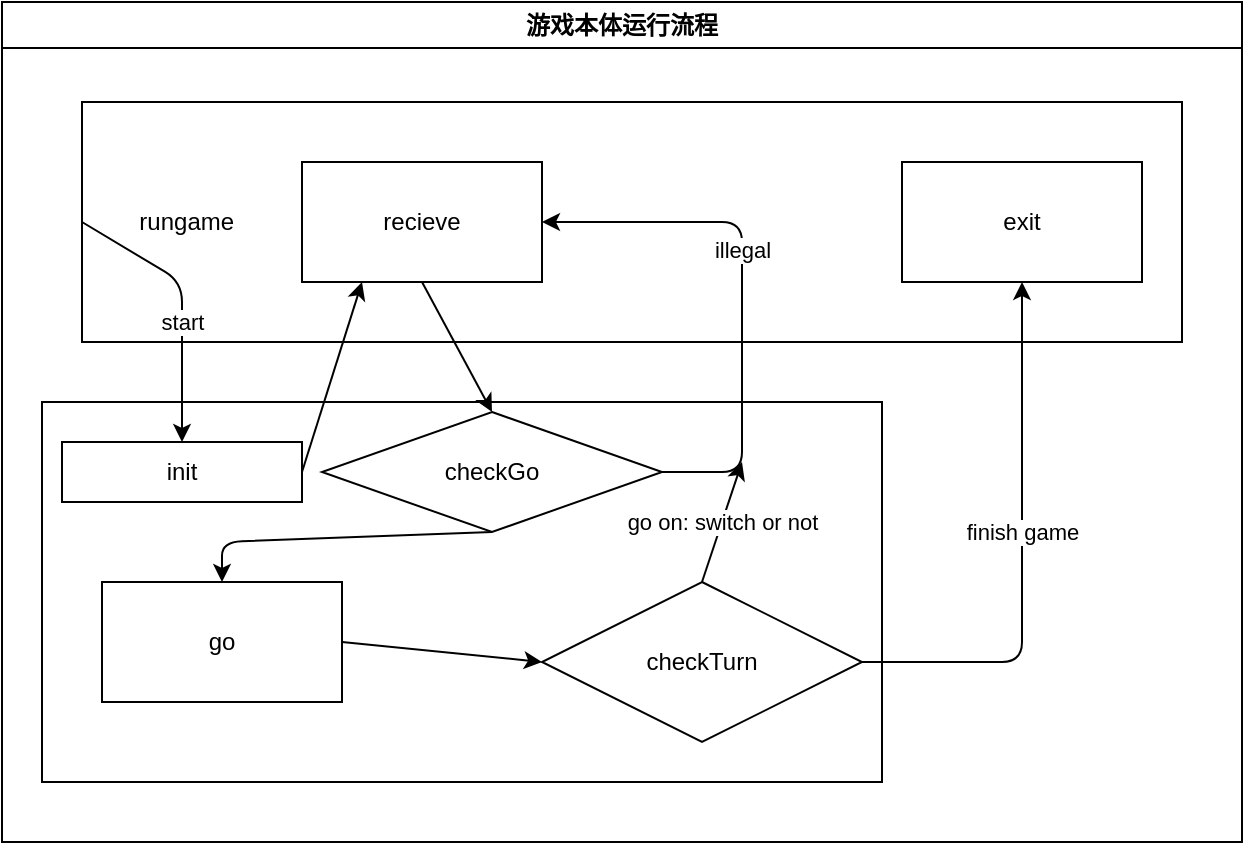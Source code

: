 <mxfile>
    <diagram id="-nMeWuRyASVcOeDjaPiD" name="第 1 页">
        <mxGraphModel dx="187" dy="518" grid="1" gridSize="10" guides="1" tooltips="1" connect="1" arrows="1" fold="1" page="1" pageScale="1" pageWidth="827" pageHeight="1169" background="#ffffff" math="0" shadow="0">
            <root>
                <mxCell id="0"/>
                <mxCell id="1" parent="0"/>
                <mxCell id="5" value="游戏本体运行流程" style="swimlane;whiteSpace=wrap;html=1;" vertex="1" parent="1">
                    <mxGeometry x="120" y="110" width="620" height="420" as="geometry"/>
                </mxCell>
                <mxCell id="7" value="&lt;div style=&quot;&quot;&gt;&lt;span style=&quot;background-color: transparent;&quot;&gt;&amp;nbsp; &amp;nbsp; &amp;nbsp; &amp;nbsp; rungame&lt;/span&gt;&lt;/div&gt;" style="rounded=0;whiteSpace=wrap;html=1;align=left;" vertex="1" parent="5">
                    <mxGeometry x="40" y="50" width="550" height="120" as="geometry"/>
                </mxCell>
                <mxCell id="11" value="" style="rounded=0;whiteSpace=wrap;html=1;" vertex="1" parent="5">
                    <mxGeometry x="20" y="200" width="420" height="190" as="geometry"/>
                </mxCell>
                <mxCell id="15" style="edgeStyle=none;html=1;exitX=1;exitY=0.5;exitDx=0;exitDy=0;entryX=0.25;entryY=1;entryDx=0;entryDy=0;" edge="1" parent="5" source="9" target="13">
                    <mxGeometry relative="1" as="geometry"/>
                </mxCell>
                <mxCell id="9" value="init" style="rounded=0;whiteSpace=wrap;html=1;" vertex="1" parent="5">
                    <mxGeometry x="30" y="220" width="120" height="30" as="geometry"/>
                </mxCell>
                <mxCell id="19" style="edgeStyle=none;html=1;exitX=0.5;exitY=1;exitDx=0;exitDy=0;entryX=0.5;entryY=0;entryDx=0;entryDy=0;" edge="1" parent="5" source="13" target="18">
                    <mxGeometry relative="1" as="geometry"/>
                </mxCell>
                <mxCell id="13" value="recieve" style="rounded=0;whiteSpace=wrap;html=1;" vertex="1" parent="5">
                    <mxGeometry x="150" y="80" width="120" height="60" as="geometry"/>
                </mxCell>
                <mxCell id="20" style="edgeStyle=none;html=1;exitX=1;exitY=0.5;exitDx=0;exitDy=0;entryX=1;entryY=0.5;entryDx=0;entryDy=0;" edge="1" parent="5" source="18" target="13">
                    <mxGeometry relative="1" as="geometry">
                        <Array as="points">
                            <mxPoint x="370" y="235"/>
                            <mxPoint x="370" y="110"/>
                        </Array>
                    </mxGeometry>
                </mxCell>
                <mxCell id="22" value="illegal" style="edgeLabel;html=1;align=center;verticalAlign=middle;resizable=0;points=[];" vertex="1" connectable="0" parent="20">
                    <mxGeometry x="0.14" relative="1" as="geometry">
                        <mxPoint as="offset"/>
                    </mxGeometry>
                </mxCell>
                <mxCell id="24" style="edgeStyle=none;html=1;exitX=0.5;exitY=1;exitDx=0;exitDy=0;entryX=0.5;entryY=0;entryDx=0;entryDy=0;" edge="1" parent="5" source="18" target="23">
                    <mxGeometry relative="1" as="geometry">
                        <Array as="points">
                            <mxPoint x="110" y="270"/>
                        </Array>
                    </mxGeometry>
                </mxCell>
                <mxCell id="18" value="checkGo" style="rhombus;whiteSpace=wrap;html=1;" vertex="1" parent="5">
                    <mxGeometry x="160" y="205" width="170" height="60" as="geometry"/>
                </mxCell>
                <mxCell id="26" style="edgeStyle=none;html=1;exitX=1;exitY=0.5;exitDx=0;exitDy=0;entryX=0;entryY=0.5;entryDx=0;entryDy=0;" edge="1" parent="5" source="23" target="25">
                    <mxGeometry relative="1" as="geometry"/>
                </mxCell>
                <mxCell id="23" value="go" style="rounded=0;whiteSpace=wrap;html=1;" vertex="1" parent="5">
                    <mxGeometry x="50" y="290" width="120" height="60" as="geometry"/>
                </mxCell>
                <mxCell id="28" value="go on: switch or not" style="edgeStyle=none;html=1;exitX=0.5;exitY=0;exitDx=0;exitDy=0;" edge="1" parent="5" source="25">
                    <mxGeometry relative="1" as="geometry">
                        <mxPoint x="370" y="230" as="targetPoint"/>
                    </mxGeometry>
                </mxCell>
                <mxCell id="29" style="edgeStyle=none;html=1;exitX=1;exitY=0.5;exitDx=0;exitDy=0;entryX=0.5;entryY=1;entryDx=0;entryDy=0;" edge="1" parent="5" source="25" target="30">
                    <mxGeometry relative="1" as="geometry">
                        <mxPoint x="530" y="140" as="targetPoint"/>
                        <Array as="points">
                            <mxPoint x="510" y="330"/>
                        </Array>
                    </mxGeometry>
                </mxCell>
                <mxCell id="32" value="finish game" style="edgeLabel;html=1;align=center;verticalAlign=middle;resizable=0;points=[];" vertex="1" connectable="0" parent="29">
                    <mxGeometry x="-0.812" y="-1" relative="1" as="geometry">
                        <mxPoint x="54" y="-66" as="offset"/>
                    </mxGeometry>
                </mxCell>
                <mxCell id="25" value="checkTurn" style="rhombus;whiteSpace=wrap;html=1;" vertex="1" parent="5">
                    <mxGeometry x="270" y="290" width="160" height="80" as="geometry"/>
                </mxCell>
                <mxCell id="30" value="exit" style="rounded=0;whiteSpace=wrap;html=1;" vertex="1" parent="5">
                    <mxGeometry x="450" y="80" width="120" height="60" as="geometry"/>
                </mxCell>
                <mxCell id="31" value="start" style="edgeStyle=none;html=1;exitX=0;exitY=0.5;exitDx=0;exitDy=0;" edge="1" parent="5" source="7" target="9">
                    <mxGeometry x="0.132" relative="1" as="geometry">
                        <Array as="points">
                            <mxPoint x="90" y="140"/>
                        </Array>
                        <mxPoint as="offset"/>
                    </mxGeometry>
                </mxCell>
            </root>
        </mxGraphModel>
    </diagram>
</mxfile>